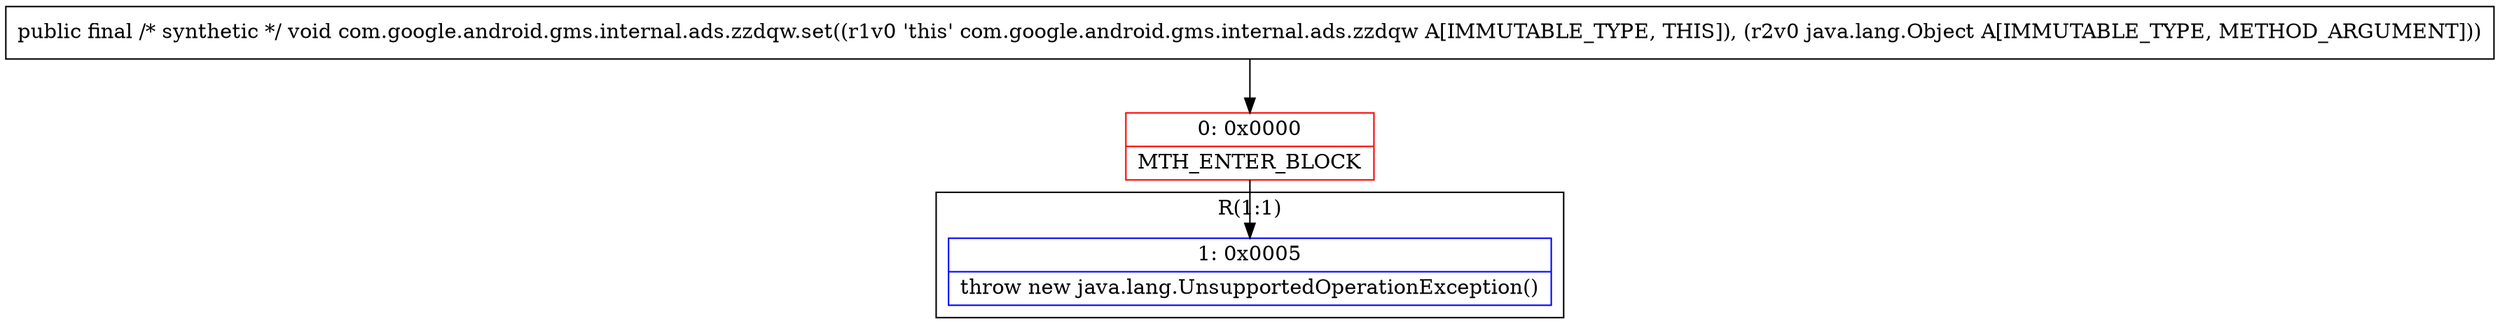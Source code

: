 digraph "CFG forcom.google.android.gms.internal.ads.zzdqw.set(Ljava\/lang\/Object;)V" {
subgraph cluster_Region_1113699162 {
label = "R(1:1)";
node [shape=record,color=blue];
Node_1 [shape=record,label="{1\:\ 0x0005|throw new java.lang.UnsupportedOperationException()\l}"];
}
Node_0 [shape=record,color=red,label="{0\:\ 0x0000|MTH_ENTER_BLOCK\l}"];
MethodNode[shape=record,label="{public final \/* synthetic *\/ void com.google.android.gms.internal.ads.zzdqw.set((r1v0 'this' com.google.android.gms.internal.ads.zzdqw A[IMMUTABLE_TYPE, THIS]), (r2v0 java.lang.Object A[IMMUTABLE_TYPE, METHOD_ARGUMENT])) }"];
MethodNode -> Node_0;
Node_0 -> Node_1;
}


